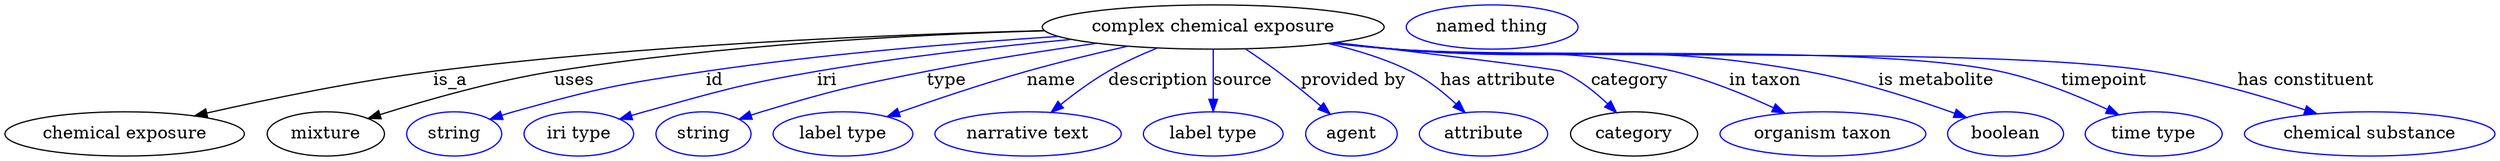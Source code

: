 digraph {
	graph [bb="0,0,2015.2,123"];
	node [label="\N"];
	"complex chemical exposure"	[height=0.5,
		label="complex chemical exposure",
		pos="977.84,105",
		width=3.8455];
	"chemical exposure"	[height=0.5,
		pos="96.841,18",
		width=2.69];
	"complex chemical exposure" -> "chemical exposure"	[label=is_a,
		lp="359.84,61.5",
		pos="e,153.32,32.742 841.1,102.06 712.75,98.9 515.62,90.635 345.84,69 283.44,61.048 213.25,46.43 163.34,35.046"];
	mixture	[height=0.5,
		pos="258.84,18",
		width=1.3179];
	"complex chemical exposure" -> mixture	[label=uses,
		lp="460.34,61.5",
		pos="e,293.15,30.605 841.26,102.06 732.89,98.841 577.89,90.48 443.84,69 394.9,61.157 340.26,45.507 303.13,33.794"];
	id	[color=blue,
		height=0.5,
		label=string,
		pos="362.84,18",
		width=1.0652];
	"complex chemical exposure" -> id	[color=blue,
		label=id,
		lp="573.84,61.5",
		pos="e,391.83,29.96 852.37,97.347 770.74,92.026 662.13,83.08 566.84,69 496.74,58.64 479.06,55.205 410.84,36 407.74,35.126 404.54,34.155 \
401.34,33.133",
		style=solid];
	iri	[color=blue,
		height=0.5,
		label="iri type",
		pos="463.84,18",
		width=1.2277];
	"complex chemical exposure" -> iri	[color=blue,
		label=iri,
		lp="664.84,61.5",
		pos="e,497.14,29.896 862.59,94.933 801.24,89.226 724.65,80.7 656.84,69 594.27,58.205 579.05,52.878 517.84,36 514.27,35.015 510.57,33.951 \
506.88,32.852",
		style=solid];
	type	[color=blue,
		height=0.5,
		label=string,
		pos="564.84,18",
		width=1.0652];
	"complex chemical exposure" -> type	[color=blue,
		label=type,
		lp="761.84,61.5",
		pos="e,593.76,30.003 883.53,91.772 841.26,85.779 790.89,77.926 745.84,69 685.68,57.079 670.54,53.789 611.84,36 609.08,35.162 606.24,34.255 \
603.39,33.311",
		style=solid];
	name	[color=blue,
		height=0.5,
		label="label type",
		pos="677.84,18",
		width=1.5707];
	"complex chemical exposure" -> name	[color=blue,
		label=name,
		lp="846.84,61.5",
		pos="e,713.67,32.101 908.33,89.355 882.59,83.548 853.25,76.474 826.84,69 791.69,59.054 752.56,45.838 723.22,35.491",
		style=solid];
	description	[color=blue,
		height=0.5,
		label="narrative text",
		pos="827.84,18",
		width=2.0943];
	"complex chemical exposure" -> description	[color=blue,
		label=description,
		lp="933.34,61.5",
		pos="e,846.52,35.515 932.23,87.809 919.17,82.489 905.15,76.096 892.84,69 879.44,61.273 865.71,51.1 854.34,41.949",
		style=solid];
	source	[color=blue,
		height=0.5,
		label="label type",
		pos="977.84,18",
		width=1.5707];
	"complex chemical exposure" -> source	[color=blue,
		label=source,
		lp="1001.8,61.5",
		pos="e,977.84,36.175 977.84,86.799 977.84,75.163 977.84,59.548 977.84,46.237",
		style=solid];
	"provided by"	[color=blue,
		height=0.5,
		label=agent,
		pos="1089.8,18",
		width=1.0291];
	"complex chemical exposure" -> "provided by"	[color=blue,
		label="provided by",
		lp="1091.3,61.5",
		pos="e,1072.6,34.142 1003.9,87.243 1012.3,81.623 1021.6,75.204 1029.8,69 1041.7,60.117 1054.3,49.717 1065,40.71",
		style=solid];
	"has attribute"	[color=blue,
		height=0.5,
		label=attribute,
		pos="1196.8,18",
		width=1.4443];
	"complex chemical exposure" -> "has attribute"	[color=blue,
		label="has attribute",
		lp="1208.8,61.5",
		pos="e,1181.9,35.363 1071,91.605 1093.6,86.461 1117.2,79.208 1137.8,69 1151.3,62.361 1164.2,52.013 1174.5,42.449",
		style=solid];
	category	[height=0.5,
		pos="1317.8,18",
		width=1.4263];
	"complex chemical exposure" -> category	[color=blue,
		label=category,
		lp="1315.3,61.5",
		pos="e,1303.8,35.361 1076.7,92.398 1156.3,82.962 1255.5,70.906 1259.8,69 1273.6,62.901 1286.5,52.424 1296.7,42.632",
		style=solid];
	"in taxon"	[color=blue,
		height=0.5,
		label="organism taxon",
		pos="1470.8,18",
		width=2.3109];
	"complex chemical exposure" -> "in taxon"	[color=blue,
		label="in taxon",
		lp="1424.8,61.5",
		pos="e,1440.2,34.953 1075.4,92.219 1091.9,90.372 1108.9,88.56 1124.8,87 1225.1,77.211 1252.9,92.671 1350.8,69 1378.6,62.29 1408.2,49.994 \
1431.1,39.275",
		style=solid];
	"is metabolite"	[color=blue,
		height=0.5,
		label=boolean,
		pos="1618.8,18",
		width=1.2999];
	"complex chemical exposure" -> "is metabolite"	[color=blue,
		label="is metabolite",
		lp="1563.8,61.5",
		pos="e,1587.3,31.331 1074.2,92 1091.1,90.146 1108.5,88.389 1124.8,87 1272.5,74.481 1312,95.179 1457.8,69 1499.6,61.504 1545.7,46.459 \
1577.8,34.821",
		style=solid];
	timepoint	[color=blue,
		height=0.5,
		label="time type",
		pos="1738.8,18",
		width=1.5346];
	"complex chemical exposure" -> timepoint	[color=blue,
		label=timepoint,
		lp="1699.8,61.5",
		pos="e,1710.7,33.647 1073,91.89 1090.2,90.013 1108.1,88.276 1124.8,87 1233.5,78.735 1508.3,91.714 1614.8,69 1645.1,62.55 1677.5,49.259 \
1701.5,38.002",
		style=solid];
	"has constituent"	[color=blue,
		height=0.5,
		label="chemical substance",
		pos="1913.8,18",
		width=2.8164];
	"complex chemical exposure" -> "has constituent"	[color=blue,
		label="has constituent",
		lp="1863.3,61.5",
		pos="e,1871.4,34.363 1072.6,91.829 1090,89.946 1107.9,88.224 1124.8,87 1261,77.15 1603.9,89.912 1738.8,69 1780.9,62.479 1827.2,48.977 \
1861.5,37.646",
		style=solid];
	"named thing_category"	[color=blue,
		height=0.5,
		label="named thing",
		pos="1203.8,105",
		width=1.9318];
}

